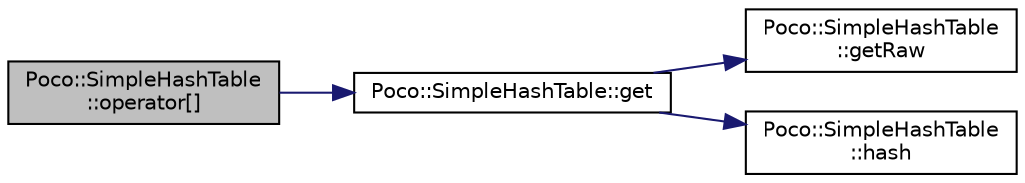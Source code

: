 digraph "Poco::SimpleHashTable::operator[]"
{
 // LATEX_PDF_SIZE
  edge [fontname="Helvetica",fontsize="10",labelfontname="Helvetica",labelfontsize="10"];
  node [fontname="Helvetica",fontsize="10",shape=record];
  rankdir="LR";
  Node1 [label="Poco::SimpleHashTable\l::operator[]",height=0.2,width=0.4,color="black", fillcolor="grey75", style="filled", fontcolor="black",tooltip=" "];
  Node1 -> Node2 [color="midnightblue",fontsize="10",style="solid",fontname="Helvetica"];
  Node2 [label="Poco::SimpleHashTable::get",height=0.2,width=0.4,color="black", fillcolor="white", style="filled",URL="$classPoco_1_1SimpleHashTable.html#a1c8f21e421791d3ac979a05c366aa860",tooltip="Throws an exception if the value does not exist."];
  Node2 -> Node3 [color="midnightblue",fontsize="10",style="solid",fontname="Helvetica"];
  Node3 [label="Poco::SimpleHashTable\l::getRaw",height=0.2,width=0.4,color="black", fillcolor="white", style="filled",URL="$classPoco_1_1SimpleHashTable.html#a5819f68bcac615a13d9ba06b5e4f3a91",tooltip="Throws an exception if the value does not exist."];
  Node2 -> Node4 [color="midnightblue",fontsize="10",style="solid",fontname="Helvetica"];
  Node4 [label="Poco::SimpleHashTable\l::hash",height=0.2,width=0.4,color="black", fillcolor="white", style="filled",URL="$classPoco_1_1SimpleHashTable.html#a9eab7cbd588fbdd1c1e99089c1f2327e",tooltip=" "];
}
